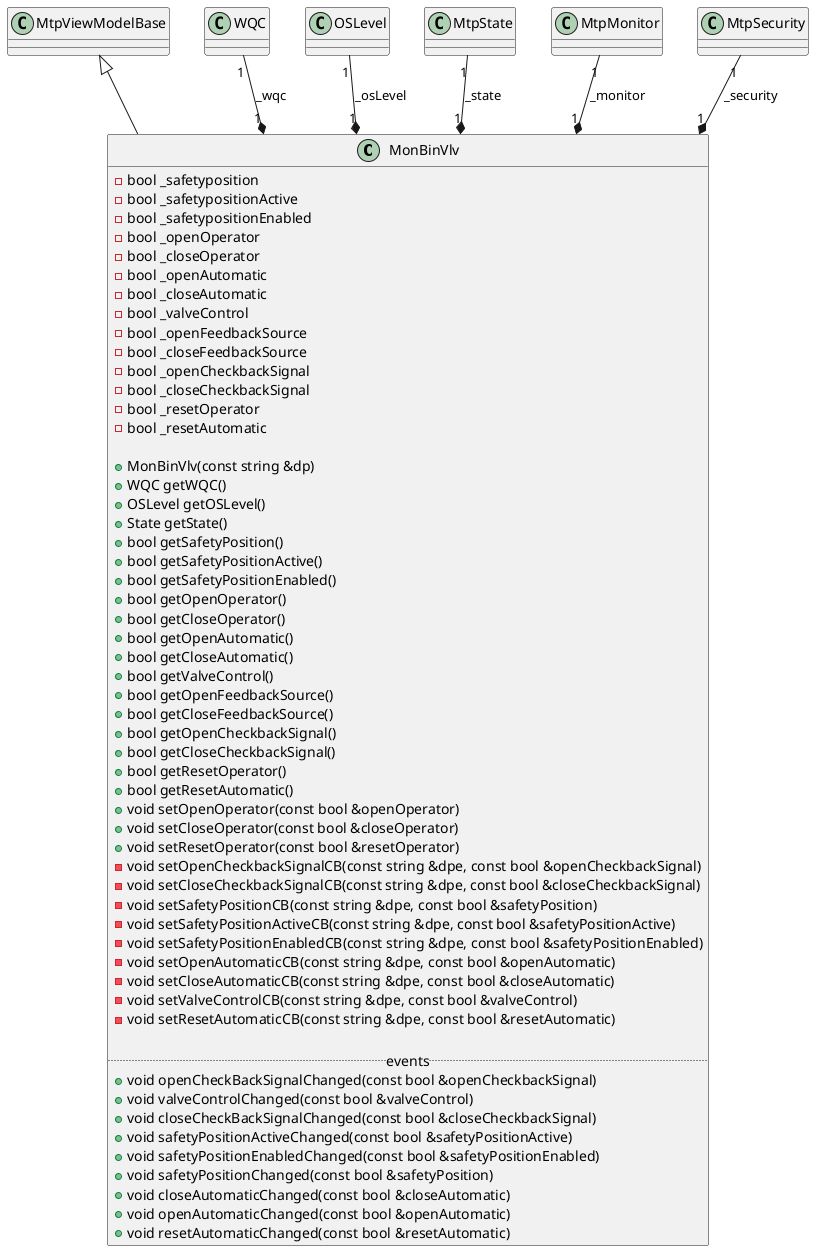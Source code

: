 @startuml MonBinVlv

class MonBinVlv
{
    - bool _safetyposition
    - bool _safetypositionActive
    - bool _safetypositionEnabled
    - bool _openOperator
    - bool _closeOperator
    - bool _openAutomatic
    - bool _closeAutomatic
    - bool _valveControl
    - bool _openFeedbackSource
    - bool _closeFeedbackSource
    - bool _openCheckbackSignal
    - bool _closeCheckbackSignal
    - bool _resetOperator
    - bool _resetAutomatic
    
    + MonBinVlv(const string &dp)
    + WQC getWQC()
    + OSLevel getOSLevel()
    + State getState()
    + bool getSafetyPosition()
    + bool getSafetyPositionActive()
    + bool getSafetyPositionEnabled()
    + bool getOpenOperator()
    + bool getCloseOperator()
    + bool getOpenAutomatic()
    + bool getCloseAutomatic()
    + bool getValveControl()
    + bool getOpenFeedbackSource()
    + bool getCloseFeedbackSource()
    + bool getOpenCheckbackSignal()
    + bool getCloseCheckbackSignal()
    + bool getResetOperator()
    + bool getResetAutomatic()
    + void setOpenOperator(const bool &openOperator)
    + void setCloseOperator(const bool &closeOperator)
    + void setResetOperator(const bool &resetOperator)
    ' DPE: OpenFbk
    - void setOpenCheckbackSignalCB(const string &dpe, const bool &openCheckbackSignal)
    ' DPE: CloseFbk
    - void setCloseCheckbackSignalCB(const string &dpe, const bool &closeCheckbackSignal)
    ' DPE: SafePos
    - void setSafetyPositionCB(const string &dpe, const bool &safetyPosition)
    ' DPE: SafePosAct
    - void setSafetyPositionActiveCB(const string &dpe, const bool &safetyPositionActive)
    ' DPE: SafePosEn
    - void setSafetyPositionEnabledCB(const string &dpe, const bool &safetyPositionEnabled)
    ' DPE: OpenAut
    - void setOpenAutomaticCB(const string &dpe, const bool &openAutomatic)
    ' DPE: CloseAut
    - void setCloseAutomaticCB(const string &dpe, const bool &closeAutomatic)
    ' DPE: Ctrl
    - void setValveControlCB(const string &dpe, const bool &valveControl)
    ' DPE: ResetAut
    - void setResetAutomaticCB(const string &dpe, const bool &resetAutomatic)

    ..events..
    + void openCheckBackSignalChanged(const bool &openCheckbackSignal)
    + void valveControlChanged(const bool &valveControl)
    + void closeCheckBackSignalChanged(const bool &closeCheckbackSignal)
    + void safetyPositionActiveChanged(const bool &safetyPositionActive)
    + void safetyPositionEnabledChanged(const bool &safetyPositionEnabled)
    + void safetyPositionChanged(const bool &safetyPosition)
    + void closeAutomaticChanged(const bool &closeAutomatic)
    + void openAutomaticChanged(const bool &openAutomatic)
    + void resetAutomaticChanged(const bool &resetAutomatic)
}

MtpViewModelBase <|-- MonBinVlv
WQC "1" --* "1" MonBinVlv : _wqc
OSLevel "1" --* "1" MonBinVlv : _osLevel
' DPE: StateChannel, StateOffAut, StateOpAut, StateAutAut, StateOffOp, StateOpOp, StateAutOp, StateOpAct, StateAutAct, StateOffAct
MtpState "1" --* "1" MonBinVlv : _state
'DPE: MonEn, MonSafePos, MonStatErr, MonDynErr, MonStatTi, MonDynTi
MtpMonitor "1" --* "1" MonBinVlv : _monitor
'DPE: PermEn, Permit, IntEn, Interlock, ProtEn, Protect
MtpSecurity "1" --* "1" MonBinVlv : _security
@enduml